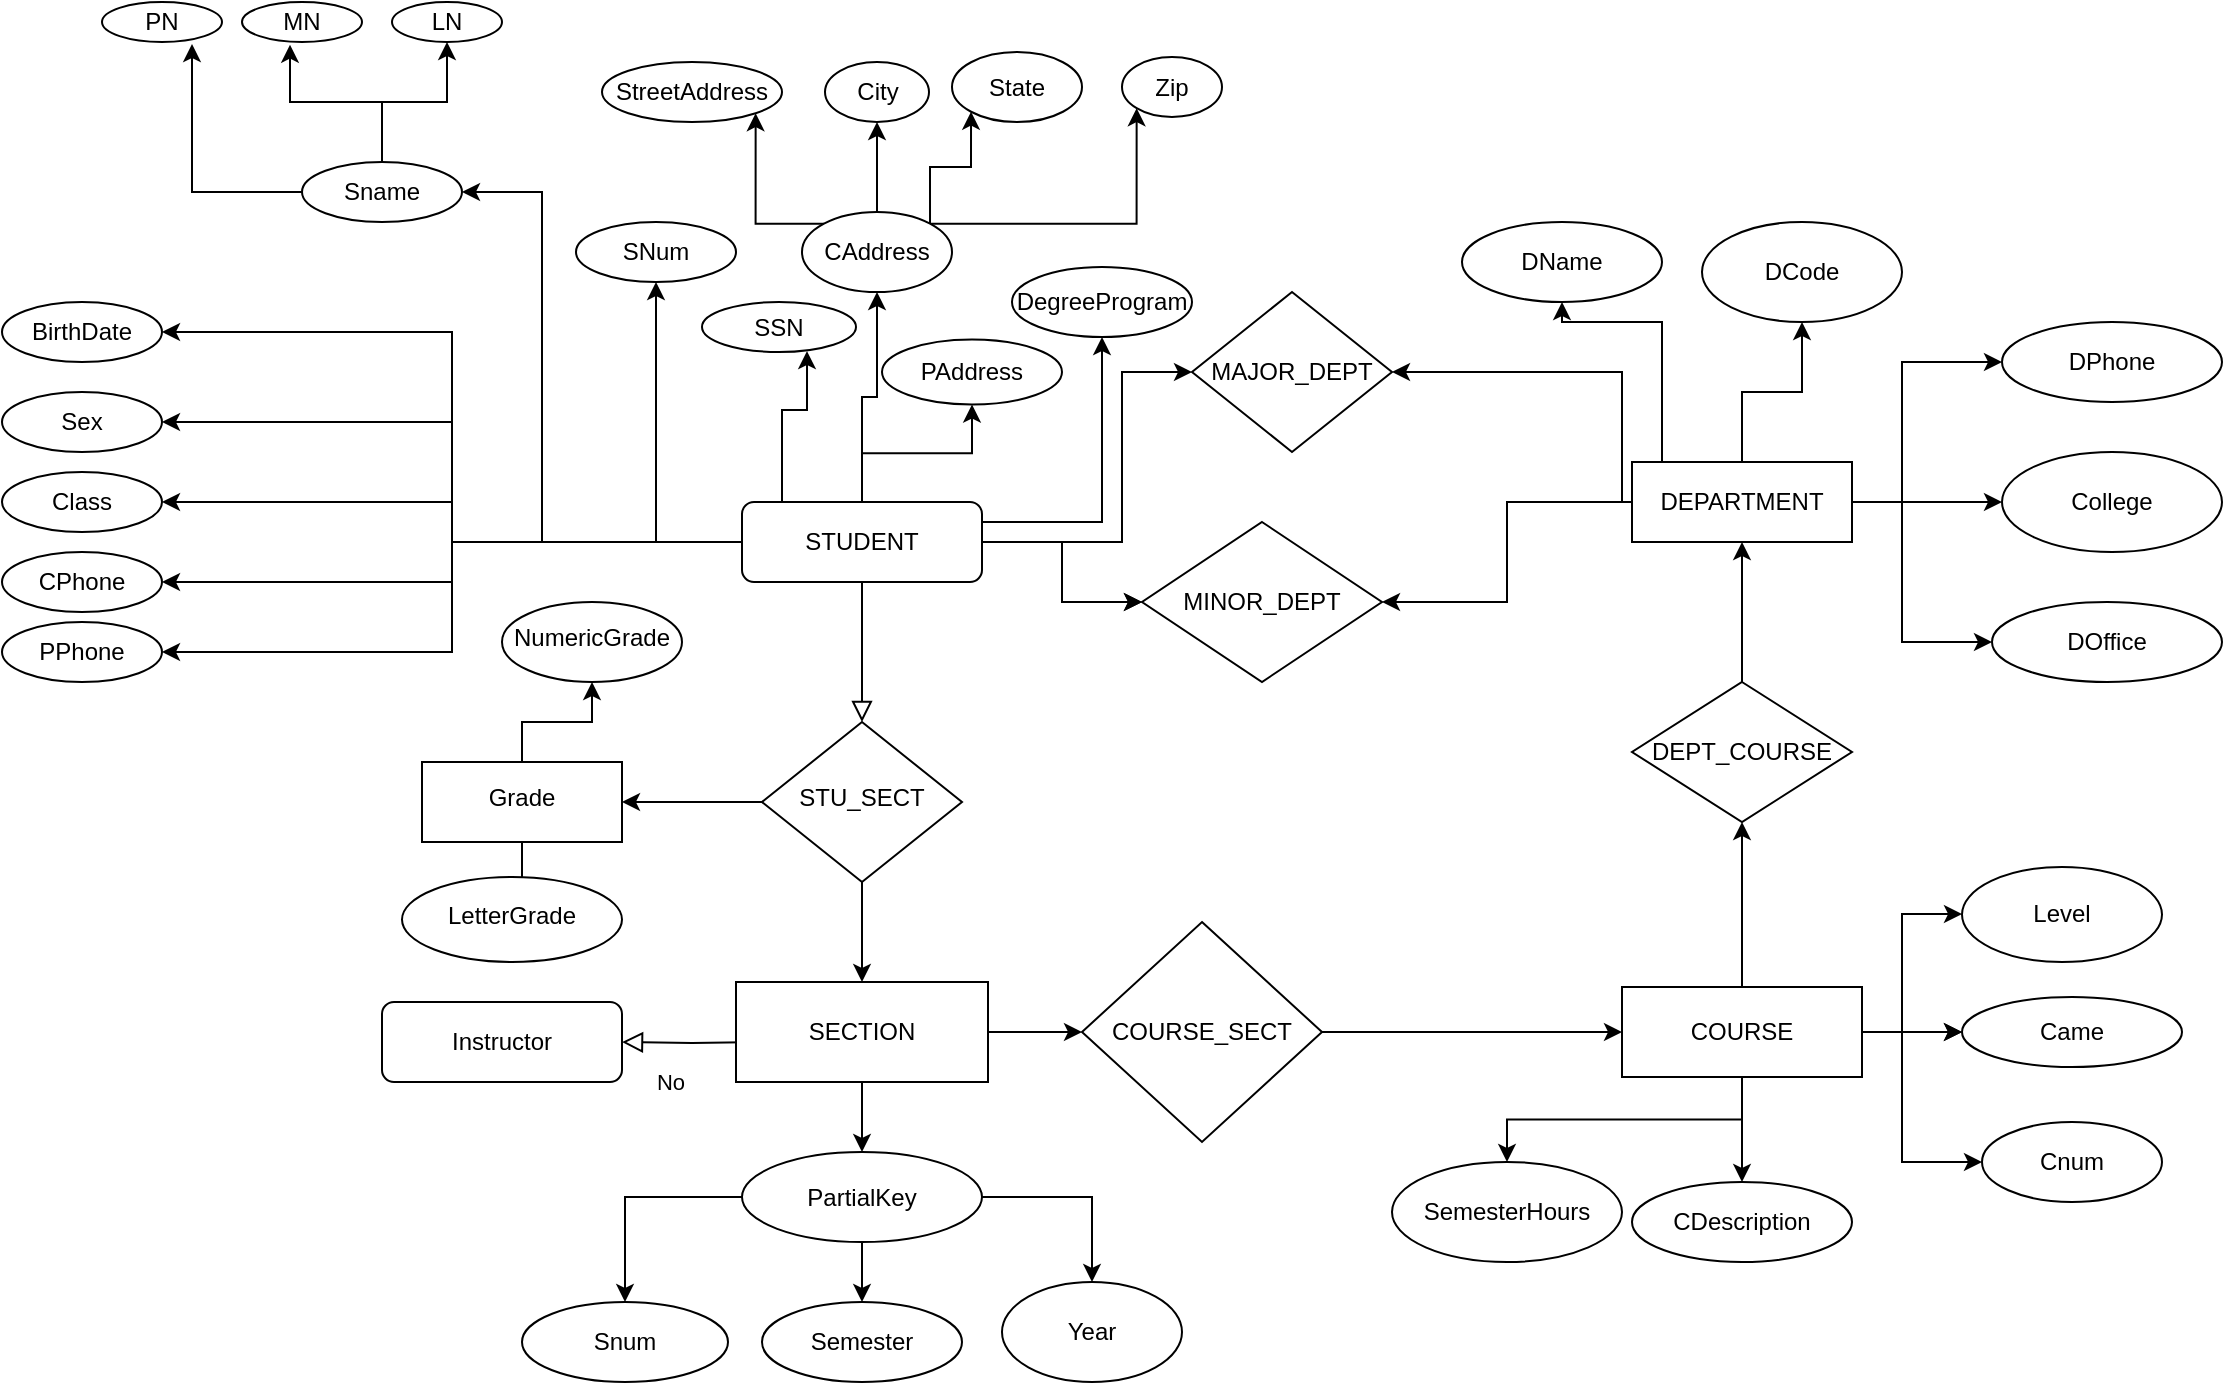 <mxfile version="20.3.2" type="github" pages="3">
  <diagram id="by3dFrqGGE1jf7JbuyEm" name="Student">
    <mxGraphModel dx="868" dy="1619" grid="1" gridSize="10" guides="1" tooltips="1" connect="1" arrows="1" fold="1" page="1" pageScale="1" pageWidth="827" pageHeight="1169" math="0" shadow="0">
      <root>
        <mxCell id="0" />
        <mxCell id="1" parent="0" />
        <mxCell id="ym8kpiUb6-p46bEAyXIa-1" value="" style="rounded=0;html=1;jettySize=auto;orthogonalLoop=1;fontSize=11;endArrow=block;endFill=0;endSize=8;strokeWidth=1;shadow=0;labelBackgroundColor=none;edgeStyle=orthogonalEdgeStyle;" edge="1" parent="1" source="ym8kpiUb6-p46bEAyXIa-16" target="ym8kpiUb6-p46bEAyXIa-19">
          <mxGeometry relative="1" as="geometry" />
        </mxCell>
        <mxCell id="ym8kpiUb6-p46bEAyXIa-2" value="" style="edgeStyle=orthogonalEdgeStyle;rounded=0;orthogonalLoop=1;jettySize=auto;html=1;" edge="1" parent="1" source="ym8kpiUb6-p46bEAyXIa-16" target="ym8kpiUb6-p46bEAyXIa-70">
          <mxGeometry relative="1" as="geometry" />
        </mxCell>
        <mxCell id="ym8kpiUb6-p46bEAyXIa-3" value="" style="edgeStyle=orthogonalEdgeStyle;rounded=0;orthogonalLoop=1;jettySize=auto;html=1;" edge="1" parent="1" source="ym8kpiUb6-p46bEAyXIa-16" target="ym8kpiUb6-p46bEAyXIa-70">
          <mxGeometry relative="1" as="geometry" />
        </mxCell>
        <mxCell id="ym8kpiUb6-p46bEAyXIa-4" style="edgeStyle=orthogonalEdgeStyle;rounded=0;orthogonalLoop=1;jettySize=auto;html=1;entryX=0;entryY=0.5;entryDx=0;entryDy=0;" edge="1" parent="1" source="ym8kpiUb6-p46bEAyXIa-16" target="ym8kpiUb6-p46bEAyXIa-71">
          <mxGeometry relative="1" as="geometry">
            <Array as="points">
              <mxPoint x="600" y="90" />
              <mxPoint x="600" y="5" />
            </Array>
          </mxGeometry>
        </mxCell>
        <mxCell id="ym8kpiUb6-p46bEAyXIa-5" style="edgeStyle=orthogonalEdgeStyle;rounded=0;orthogonalLoop=1;jettySize=auto;html=1;exitX=1;exitY=0.25;exitDx=0;exitDy=0;" edge="1" parent="1" source="ym8kpiUb6-p46bEAyXIa-16" target="ym8kpiUb6-p46bEAyXIa-24">
          <mxGeometry relative="1" as="geometry" />
        </mxCell>
        <mxCell id="ym8kpiUb6-p46bEAyXIa-6" style="edgeStyle=orthogonalEdgeStyle;rounded=0;orthogonalLoop=1;jettySize=auto;html=1;" edge="1" parent="1" source="ym8kpiUb6-p46bEAyXIa-16" target="ym8kpiUb6-p46bEAyXIa-72">
          <mxGeometry relative="1" as="geometry" />
        </mxCell>
        <mxCell id="ym8kpiUb6-p46bEAyXIa-7" style="edgeStyle=orthogonalEdgeStyle;rounded=0;orthogonalLoop=1;jettySize=auto;html=1;entryX=0.682;entryY=0.982;entryDx=0;entryDy=0;entryPerimeter=0;" edge="1" parent="1" source="ym8kpiUb6-p46bEAyXIa-16" target="ym8kpiUb6-p46bEAyXIa-22">
          <mxGeometry relative="1" as="geometry">
            <Array as="points">
              <mxPoint x="430" y="24" />
            </Array>
          </mxGeometry>
        </mxCell>
        <mxCell id="ym8kpiUb6-p46bEAyXIa-8" style="edgeStyle=orthogonalEdgeStyle;rounded=0;orthogonalLoop=1;jettySize=auto;html=1;entryX=1;entryY=0.5;entryDx=0;entryDy=0;" edge="1" parent="1" source="ym8kpiUb6-p46bEAyXIa-16" target="ym8kpiUb6-p46bEAyXIa-81">
          <mxGeometry relative="1" as="geometry" />
        </mxCell>
        <mxCell id="ym8kpiUb6-p46bEAyXIa-9" style="edgeStyle=orthogonalEdgeStyle;rounded=0;orthogonalLoop=1;jettySize=auto;html=1;entryX=1;entryY=0.5;entryDx=0;entryDy=0;" edge="1" parent="1" source="ym8kpiUb6-p46bEAyXIa-16" target="ym8kpiUb6-p46bEAyXIa-23">
          <mxGeometry relative="1" as="geometry" />
        </mxCell>
        <mxCell id="ym8kpiUb6-p46bEAyXIa-10" style="edgeStyle=orthogonalEdgeStyle;rounded=0;orthogonalLoop=1;jettySize=auto;html=1;entryX=1;entryY=0.5;entryDx=0;entryDy=0;" edge="1" parent="1" source="ym8kpiUb6-p46bEAyXIa-16" target="ym8kpiUb6-p46bEAyXIa-78">
          <mxGeometry relative="1" as="geometry" />
        </mxCell>
        <mxCell id="ym8kpiUb6-p46bEAyXIa-11" style="edgeStyle=orthogonalEdgeStyle;rounded=0;orthogonalLoop=1;jettySize=auto;html=1;entryX=1;entryY=0.5;entryDx=0;entryDy=0;" edge="1" parent="1" source="ym8kpiUb6-p46bEAyXIa-16" target="ym8kpiUb6-p46bEAyXIa-79">
          <mxGeometry relative="1" as="geometry" />
        </mxCell>
        <mxCell id="ym8kpiUb6-p46bEAyXIa-12" style="edgeStyle=orthogonalEdgeStyle;rounded=0;orthogonalLoop=1;jettySize=auto;html=1;entryX=1;entryY=0.5;entryDx=0;entryDy=0;" edge="1" parent="1" source="ym8kpiUb6-p46bEAyXIa-16" target="ym8kpiUb6-p46bEAyXIa-80">
          <mxGeometry relative="1" as="geometry" />
        </mxCell>
        <mxCell id="ym8kpiUb6-p46bEAyXIa-13" style="edgeStyle=orthogonalEdgeStyle;rounded=0;orthogonalLoop=1;jettySize=auto;html=1;entryX=0.5;entryY=1;entryDx=0;entryDy=0;" edge="1" parent="1" source="ym8kpiUb6-p46bEAyXIa-16" target="ym8kpiUb6-p46bEAyXIa-77">
          <mxGeometry relative="1" as="geometry" />
        </mxCell>
        <mxCell id="ym8kpiUb6-p46bEAyXIa-14" style="edgeStyle=orthogonalEdgeStyle;rounded=0;orthogonalLoop=1;jettySize=auto;html=1;" edge="1" parent="1" source="ym8kpiUb6-p46bEAyXIa-16" target="ym8kpiUb6-p46bEAyXIa-82">
          <mxGeometry relative="1" as="geometry" />
        </mxCell>
        <mxCell id="ym8kpiUb6-p46bEAyXIa-15" style="edgeStyle=orthogonalEdgeStyle;rounded=0;orthogonalLoop=1;jettySize=auto;html=1;entryX=1;entryY=0.5;entryDx=0;entryDy=0;" edge="1" parent="1" source="ym8kpiUb6-p46bEAyXIa-16" target="ym8kpiUb6-p46bEAyXIa-86">
          <mxGeometry relative="1" as="geometry">
            <Array as="points">
              <mxPoint x="310" y="90" />
              <mxPoint x="310" y="-85" />
            </Array>
          </mxGeometry>
        </mxCell>
        <mxCell id="ym8kpiUb6-p46bEAyXIa-16" value="STUDENT" style="rounded=1;whiteSpace=wrap;html=1;fontSize=12;glass=0;strokeWidth=1;shadow=0;" vertex="1" parent="1">
          <mxGeometry x="410" y="70" width="120" height="40" as="geometry" />
        </mxCell>
        <mxCell id="ym8kpiUb6-p46bEAyXIa-17" value="" style="edgeStyle=orthogonalEdgeStyle;rounded=0;orthogonalLoop=1;jettySize=auto;html=1;" edge="1" parent="1" source="ym8kpiUb6-p46bEAyXIa-19" target="ym8kpiUb6-p46bEAyXIa-27">
          <mxGeometry relative="1" as="geometry" />
        </mxCell>
        <mxCell id="ym8kpiUb6-p46bEAyXIa-18" value="" style="edgeStyle=orthogonalEdgeStyle;rounded=0;orthogonalLoop=1;jettySize=auto;html=1;" edge="1" parent="1" source="ym8kpiUb6-p46bEAyXIa-19" target="ym8kpiUb6-p46bEAyXIa-67">
          <mxGeometry relative="1" as="geometry" />
        </mxCell>
        <mxCell id="ym8kpiUb6-p46bEAyXIa-19" value="STU_SECT" style="rhombus;whiteSpace=wrap;html=1;shadow=0;fontFamily=Helvetica;fontSize=12;align=center;strokeWidth=1;spacing=6;spacingTop=-4;" vertex="1" parent="1">
          <mxGeometry x="420" y="180" width="100" height="80" as="geometry" />
        </mxCell>
        <mxCell id="ym8kpiUb6-p46bEAyXIa-20" value="No" style="rounded=0;html=1;jettySize=auto;orthogonalLoop=1;fontSize=11;endArrow=block;endFill=0;endSize=8;strokeWidth=1;shadow=0;labelBackgroundColor=none;edgeStyle=orthogonalEdgeStyle;" edge="1" parent="1" target="ym8kpiUb6-p46bEAyXIa-21">
          <mxGeometry x="0.333" y="20" relative="1" as="geometry">
            <mxPoint as="offset" />
            <mxPoint x="420" y="340" as="sourcePoint" />
          </mxGeometry>
        </mxCell>
        <mxCell id="ym8kpiUb6-p46bEAyXIa-21" value="Instructor" style="rounded=1;whiteSpace=wrap;html=1;fontSize=12;glass=0;strokeWidth=1;shadow=0;" vertex="1" parent="1">
          <mxGeometry x="230" y="320" width="120" height="40" as="geometry" />
        </mxCell>
        <mxCell id="ym8kpiUb6-p46bEAyXIa-22" value="SSN" style="ellipse;whiteSpace=wrap;html=1;" vertex="1" parent="1">
          <mxGeometry x="390" y="-30" width="77" height="25" as="geometry" />
        </mxCell>
        <mxCell id="ym8kpiUb6-p46bEAyXIa-23" value="Sex" style="ellipse;whiteSpace=wrap;html=1;" vertex="1" parent="1">
          <mxGeometry x="40" y="15" width="80" height="30" as="geometry" />
        </mxCell>
        <mxCell id="ym8kpiUb6-p46bEAyXIa-24" value="DegreeProgram" style="ellipse;whiteSpace=wrap;html=1;fontSize=12;" vertex="1" parent="1">
          <mxGeometry x="545" y="-47.5" width="90" height="35" as="geometry" />
        </mxCell>
        <mxCell id="ym8kpiUb6-p46bEAyXIa-25" value="" style="edgeStyle=orthogonalEdgeStyle;rounded=0;orthogonalLoop=1;jettySize=auto;html=1;" edge="1" parent="1" source="ym8kpiUb6-p46bEAyXIa-27" target="ym8kpiUb6-p46bEAyXIa-29">
          <mxGeometry relative="1" as="geometry" />
        </mxCell>
        <mxCell id="ym8kpiUb6-p46bEAyXIa-26" value="" style="edgeStyle=orthogonalEdgeStyle;rounded=0;orthogonalLoop=1;jettySize=auto;html=1;" edge="1" parent="1" source="ym8kpiUb6-p46bEAyXIa-27" target="ym8kpiUb6-p46bEAyXIa-48">
          <mxGeometry relative="1" as="geometry" />
        </mxCell>
        <mxCell id="ym8kpiUb6-p46bEAyXIa-27" value="SECTION" style="rounded=0;whiteSpace=wrap;html=1;" vertex="1" parent="1">
          <mxGeometry x="407" y="310" width="126" height="50" as="geometry" />
        </mxCell>
        <mxCell id="ym8kpiUb6-p46bEAyXIa-28" value="" style="edgeStyle=orthogonalEdgeStyle;rounded=0;orthogonalLoop=1;jettySize=auto;html=1;" edge="1" parent="1" source="ym8kpiUb6-p46bEAyXIa-29" target="ym8kpiUb6-p46bEAyXIa-37">
          <mxGeometry relative="1" as="geometry" />
        </mxCell>
        <mxCell id="ym8kpiUb6-p46bEAyXIa-29" value="&lt;span style=&quot;white-space: pre;&quot;&gt;COURSE_SECT&lt;/span&gt;" style="rhombus;whiteSpace=wrap;html=1;" vertex="1" parent="1">
          <mxGeometry x="580" y="280" width="120" height="110" as="geometry" />
        </mxCell>
        <mxCell id="ym8kpiUb6-p46bEAyXIa-30" value="" style="edgeStyle=orthogonalEdgeStyle;rounded=0;orthogonalLoop=1;jettySize=auto;html=1;" edge="1" parent="1" source="ym8kpiUb6-p46bEAyXIa-37" target="ym8kpiUb6-p46bEAyXIa-39">
          <mxGeometry relative="1" as="geometry" />
        </mxCell>
        <mxCell id="ym8kpiUb6-p46bEAyXIa-31" value="" style="edgeStyle=orthogonalEdgeStyle;rounded=0;orthogonalLoop=1;jettySize=auto;html=1;" edge="1" parent="1" source="ym8kpiUb6-p46bEAyXIa-37" target="ym8kpiUb6-p46bEAyXIa-40">
          <mxGeometry relative="1" as="geometry" />
        </mxCell>
        <mxCell id="ym8kpiUb6-p46bEAyXIa-32" value="" style="edgeStyle=orthogonalEdgeStyle;rounded=0;orthogonalLoop=1;jettySize=auto;html=1;" edge="1" parent="1" source="ym8kpiUb6-p46bEAyXIa-37" target="ym8kpiUb6-p46bEAyXIa-41">
          <mxGeometry relative="1" as="geometry" />
        </mxCell>
        <mxCell id="ym8kpiUb6-p46bEAyXIa-33" value="" style="edgeStyle=orthogonalEdgeStyle;rounded=0;orthogonalLoop=1;jettySize=auto;html=1;" edge="1" parent="1" source="ym8kpiUb6-p46bEAyXIa-37" target="ym8kpiUb6-p46bEAyXIa-42">
          <mxGeometry relative="1" as="geometry">
            <Array as="points">
              <mxPoint x="990" y="335" />
              <mxPoint x="990" y="400" />
            </Array>
          </mxGeometry>
        </mxCell>
        <mxCell id="ym8kpiUb6-p46bEAyXIa-34" value="" style="edgeStyle=orthogonalEdgeStyle;rounded=0;orthogonalLoop=1;jettySize=auto;html=1;" edge="1" parent="1" source="ym8kpiUb6-p46bEAyXIa-37" target="ym8kpiUb6-p46bEAyXIa-43">
          <mxGeometry relative="1" as="geometry" />
        </mxCell>
        <mxCell id="ym8kpiUb6-p46bEAyXIa-35" value="" style="edgeStyle=orthogonalEdgeStyle;rounded=0;orthogonalLoop=1;jettySize=auto;html=1;" edge="1" parent="1" source="ym8kpiUb6-p46bEAyXIa-37" target="ym8kpiUb6-p46bEAyXIa-43">
          <mxGeometry relative="1" as="geometry" />
        </mxCell>
        <mxCell id="ym8kpiUb6-p46bEAyXIa-36" value="" style="edgeStyle=orthogonalEdgeStyle;rounded=0;orthogonalLoop=1;jettySize=auto;html=1;" edge="1" parent="1" source="ym8kpiUb6-p46bEAyXIa-37" target="ym8kpiUb6-p46bEAyXIa-44">
          <mxGeometry relative="1" as="geometry">
            <Array as="points">
              <mxPoint x="990" y="335" />
              <mxPoint x="990" y="276" />
            </Array>
          </mxGeometry>
        </mxCell>
        <mxCell id="ym8kpiUb6-p46bEAyXIa-37" value="COURSE" style="whiteSpace=wrap;html=1;" vertex="1" parent="1">
          <mxGeometry x="850" y="312.5" width="120" height="45" as="geometry" />
        </mxCell>
        <mxCell id="ym8kpiUb6-p46bEAyXIa-38" value="" style="edgeStyle=orthogonalEdgeStyle;rounded=0;orthogonalLoop=1;jettySize=auto;html=1;" edge="1" parent="1" source="ym8kpiUb6-p46bEAyXIa-39" target="ym8kpiUb6-p46bEAyXIa-59">
          <mxGeometry relative="1" as="geometry" />
        </mxCell>
        <mxCell id="ym8kpiUb6-p46bEAyXIa-39" value="DEPT_COURSE" style="rhombus;whiteSpace=wrap;html=1;" vertex="1" parent="1">
          <mxGeometry x="855" y="160" width="110" height="70" as="geometry" />
        </mxCell>
        <mxCell id="ym8kpiUb6-p46bEAyXIa-40" value="SemesterHours" style="ellipse;whiteSpace=wrap;html=1;" vertex="1" parent="1">
          <mxGeometry x="735" y="400" width="115" height="50" as="geometry" />
        </mxCell>
        <mxCell id="ym8kpiUb6-p46bEAyXIa-41" value="CDescription" style="ellipse;whiteSpace=wrap;html=1;" vertex="1" parent="1">
          <mxGeometry x="855" y="410" width="110" height="40" as="geometry" />
        </mxCell>
        <mxCell id="ym8kpiUb6-p46bEAyXIa-42" value="Cnum" style="ellipse;whiteSpace=wrap;html=1;" vertex="1" parent="1">
          <mxGeometry x="1030" y="380" width="90" height="40" as="geometry" />
        </mxCell>
        <mxCell id="ym8kpiUb6-p46bEAyXIa-43" value="Came" style="ellipse;whiteSpace=wrap;html=1;" vertex="1" parent="1">
          <mxGeometry x="1020" y="317.5" width="110" height="35" as="geometry" />
        </mxCell>
        <mxCell id="ym8kpiUb6-p46bEAyXIa-44" value="Level" style="ellipse;whiteSpace=wrap;html=1;" vertex="1" parent="1">
          <mxGeometry x="1020" y="252.5" width="100" height="47.5" as="geometry" />
        </mxCell>
        <mxCell id="ym8kpiUb6-p46bEAyXIa-45" value="" style="edgeStyle=orthogonalEdgeStyle;rounded=0;orthogonalLoop=1;jettySize=auto;html=1;" edge="1" parent="1" source="ym8kpiUb6-p46bEAyXIa-48" target="ym8kpiUb6-p46bEAyXIa-49">
          <mxGeometry relative="1" as="geometry" />
        </mxCell>
        <mxCell id="ym8kpiUb6-p46bEAyXIa-46" value="" style="edgeStyle=orthogonalEdgeStyle;rounded=0;orthogonalLoop=1;jettySize=auto;html=1;" edge="1" parent="1" source="ym8kpiUb6-p46bEAyXIa-48" target="ym8kpiUb6-p46bEAyXIa-50">
          <mxGeometry relative="1" as="geometry" />
        </mxCell>
        <mxCell id="ym8kpiUb6-p46bEAyXIa-47" value="" style="edgeStyle=orthogonalEdgeStyle;rounded=0;orthogonalLoop=1;jettySize=auto;html=1;" edge="1" parent="1" source="ym8kpiUb6-p46bEAyXIa-48" target="ym8kpiUb6-p46bEAyXIa-51">
          <mxGeometry relative="1" as="geometry" />
        </mxCell>
        <mxCell id="ym8kpiUb6-p46bEAyXIa-48" value="PartialKey" style="ellipse;whiteSpace=wrap;html=1;rounded=0;" vertex="1" parent="1">
          <mxGeometry x="410" y="395" width="120" height="45" as="geometry" />
        </mxCell>
        <mxCell id="ym8kpiUb6-p46bEAyXIa-49" value="Semester" style="ellipse;whiteSpace=wrap;html=1;rounded=0;" vertex="1" parent="1">
          <mxGeometry x="420" y="470" width="100" height="40" as="geometry" />
        </mxCell>
        <mxCell id="ym8kpiUb6-p46bEAyXIa-50" value="Year" style="ellipse;whiteSpace=wrap;html=1;rounded=0;" vertex="1" parent="1">
          <mxGeometry x="540" y="460" width="90" height="50" as="geometry" />
        </mxCell>
        <mxCell id="ym8kpiUb6-p46bEAyXIa-51" value="Snum" style="ellipse;whiteSpace=wrap;html=1;rounded=0;" vertex="1" parent="1">
          <mxGeometry x="300" y="470" width="103" height="40" as="geometry" />
        </mxCell>
        <mxCell id="ym8kpiUb6-p46bEAyXIa-52" value="" style="edgeStyle=orthogonalEdgeStyle;rounded=0;orthogonalLoop=1;jettySize=auto;html=1;" edge="1" parent="1" source="ym8kpiUb6-p46bEAyXIa-59" target="ym8kpiUb6-p46bEAyXIa-60">
          <mxGeometry relative="1" as="geometry" />
        </mxCell>
        <mxCell id="ym8kpiUb6-p46bEAyXIa-53" value="" style="edgeStyle=orthogonalEdgeStyle;rounded=0;orthogonalLoop=1;jettySize=auto;html=1;" edge="1" parent="1" source="ym8kpiUb6-p46bEAyXIa-59" target="ym8kpiUb6-p46bEAyXIa-61">
          <mxGeometry relative="1" as="geometry">
            <Array as="points">
              <mxPoint x="990" y="70" />
              <mxPoint x="990" />
            </Array>
          </mxGeometry>
        </mxCell>
        <mxCell id="ym8kpiUb6-p46bEAyXIa-54" value="" style="edgeStyle=orthogonalEdgeStyle;rounded=0;orthogonalLoop=1;jettySize=auto;html=1;" edge="1" parent="1" source="ym8kpiUb6-p46bEAyXIa-59" target="ym8kpiUb6-p46bEAyXIa-62">
          <mxGeometry relative="1" as="geometry">
            <Array as="points">
              <mxPoint x="990" y="70" />
              <mxPoint x="990" y="140" />
            </Array>
          </mxGeometry>
        </mxCell>
        <mxCell id="ym8kpiUb6-p46bEAyXIa-55" value="" style="edgeStyle=orthogonalEdgeStyle;rounded=0;orthogonalLoop=1;jettySize=auto;html=1;" edge="1" parent="1" source="ym8kpiUb6-p46bEAyXIa-59" target="ym8kpiUb6-p46bEAyXIa-63">
          <mxGeometry relative="1" as="geometry" />
        </mxCell>
        <mxCell id="ym8kpiUb6-p46bEAyXIa-56" value="" style="edgeStyle=orthogonalEdgeStyle;rounded=0;orthogonalLoop=1;jettySize=auto;html=1;" edge="1" parent="1" source="ym8kpiUb6-p46bEAyXIa-59" target="ym8kpiUb6-p46bEAyXIa-64">
          <mxGeometry relative="1" as="geometry">
            <Array as="points">
              <mxPoint x="870" y="-20" />
            </Array>
          </mxGeometry>
        </mxCell>
        <mxCell id="ym8kpiUb6-p46bEAyXIa-57" value="" style="edgeStyle=orthogonalEdgeStyle;rounded=0;orthogonalLoop=1;jettySize=auto;html=1;" edge="1" parent="1" source="ym8kpiUb6-p46bEAyXIa-59" target="ym8kpiUb6-p46bEAyXIa-70">
          <mxGeometry relative="1" as="geometry" />
        </mxCell>
        <mxCell id="ym8kpiUb6-p46bEAyXIa-58" value="" style="edgeStyle=orthogonalEdgeStyle;rounded=0;orthogonalLoop=1;jettySize=auto;html=1;" edge="1" parent="1" source="ym8kpiUb6-p46bEAyXIa-59" target="ym8kpiUb6-p46bEAyXIa-71">
          <mxGeometry relative="1" as="geometry">
            <Array as="points">
              <mxPoint x="850" y="70" />
              <mxPoint x="850" y="5" />
            </Array>
          </mxGeometry>
        </mxCell>
        <mxCell id="ym8kpiUb6-p46bEAyXIa-59" value="DEPARTMENT" style="whiteSpace=wrap;html=1;" vertex="1" parent="1">
          <mxGeometry x="855" y="50" width="110" height="40" as="geometry" />
        </mxCell>
        <mxCell id="ym8kpiUb6-p46bEAyXIa-60" value="College" style="ellipse;whiteSpace=wrap;html=1;" vertex="1" parent="1">
          <mxGeometry x="1040" y="45" width="110" height="50" as="geometry" />
        </mxCell>
        <mxCell id="ym8kpiUb6-p46bEAyXIa-61" value="DPhone" style="ellipse;whiteSpace=wrap;html=1;" vertex="1" parent="1">
          <mxGeometry x="1040" y="-20" width="110" height="40" as="geometry" />
        </mxCell>
        <mxCell id="ym8kpiUb6-p46bEAyXIa-62" value="DOffice" style="ellipse;whiteSpace=wrap;html=1;" vertex="1" parent="1">
          <mxGeometry x="1035" y="120" width="115" height="40" as="geometry" />
        </mxCell>
        <mxCell id="ym8kpiUb6-p46bEAyXIa-63" value="DCode" style="ellipse;whiteSpace=wrap;html=1;" vertex="1" parent="1">
          <mxGeometry x="890" y="-70" width="100" height="50" as="geometry" />
        </mxCell>
        <mxCell id="ym8kpiUb6-p46bEAyXIa-64" value="DName" style="ellipse;whiteSpace=wrap;html=1;" vertex="1" parent="1">
          <mxGeometry x="770" y="-70" width="100" height="40" as="geometry" />
        </mxCell>
        <mxCell id="ym8kpiUb6-p46bEAyXIa-65" value="" style="edgeStyle=orthogonalEdgeStyle;rounded=0;orthogonalLoop=1;jettySize=auto;html=1;" edge="1" parent="1" source="ym8kpiUb6-p46bEAyXIa-67" target="ym8kpiUb6-p46bEAyXIa-68">
          <mxGeometry relative="1" as="geometry" />
        </mxCell>
        <mxCell id="ym8kpiUb6-p46bEAyXIa-66" value="" style="edgeStyle=orthogonalEdgeStyle;rounded=0;orthogonalLoop=1;jettySize=auto;html=1;" edge="1" parent="1" source="ym8kpiUb6-p46bEAyXIa-67" target="ym8kpiUb6-p46bEAyXIa-69">
          <mxGeometry relative="1" as="geometry" />
        </mxCell>
        <mxCell id="ym8kpiUb6-p46bEAyXIa-67" value="Grade" style="whiteSpace=wrap;html=1;shadow=0;strokeWidth=1;spacing=6;spacingTop=-4;" vertex="1" parent="1">
          <mxGeometry x="250" y="200" width="100" height="40" as="geometry" />
        </mxCell>
        <mxCell id="ym8kpiUb6-p46bEAyXIa-68" value="NumericGrade" style="ellipse;whiteSpace=wrap;html=1;shadow=0;strokeWidth=1;spacing=6;spacingTop=-4;" vertex="1" parent="1">
          <mxGeometry x="290" y="120" width="90" height="40" as="geometry" />
        </mxCell>
        <mxCell id="ym8kpiUb6-p46bEAyXIa-69" value="LetterGrade" style="ellipse;whiteSpace=wrap;html=1;shadow=0;strokeWidth=1;spacing=6;spacingTop=-4;" vertex="1" parent="1">
          <mxGeometry x="240" y="257.5" width="110" height="42.5" as="geometry" />
        </mxCell>
        <mxCell id="ym8kpiUb6-p46bEAyXIa-70" value="MINOR_DEPT" style="rhombus;whiteSpace=wrap;html=1;" vertex="1" parent="1">
          <mxGeometry x="610" y="80" width="120" height="80" as="geometry" />
        </mxCell>
        <mxCell id="ym8kpiUb6-p46bEAyXIa-71" value="MAJOR_DEPT" style="rhombus;whiteSpace=wrap;html=1;" vertex="1" parent="1">
          <mxGeometry x="635" y="-35" width="100" height="80" as="geometry" />
        </mxCell>
        <mxCell id="ym8kpiUb6-p46bEAyXIa-72" value="PAddress" style="ellipse;whiteSpace=wrap;html=1;rounded=1;glass=0;strokeWidth=1;shadow=0;" vertex="1" parent="1">
          <mxGeometry x="480" y="-11.25" width="90" height="32.5" as="geometry" />
        </mxCell>
        <mxCell id="ym8kpiUb6-p46bEAyXIa-73" style="edgeStyle=orthogonalEdgeStyle;rounded=0;orthogonalLoop=1;jettySize=auto;html=1;exitX=0;exitY=0;exitDx=0;exitDy=0;entryX=1;entryY=1;entryDx=0;entryDy=0;" edge="1" parent="1" source="ym8kpiUb6-p46bEAyXIa-77" target="ym8kpiUb6-p46bEAyXIa-91">
          <mxGeometry relative="1" as="geometry" />
        </mxCell>
        <mxCell id="ym8kpiUb6-p46bEAyXIa-74" style="edgeStyle=orthogonalEdgeStyle;rounded=0;orthogonalLoop=1;jettySize=auto;html=1;entryX=0.5;entryY=1;entryDx=0;entryDy=0;" edge="1" parent="1" source="ym8kpiUb6-p46bEAyXIa-77" target="ym8kpiUb6-p46bEAyXIa-90">
          <mxGeometry relative="1" as="geometry" />
        </mxCell>
        <mxCell id="ym8kpiUb6-p46bEAyXIa-75" style="edgeStyle=orthogonalEdgeStyle;rounded=0;orthogonalLoop=1;jettySize=auto;html=1;exitX=1;exitY=0;exitDx=0;exitDy=0;entryX=0;entryY=1;entryDx=0;entryDy=0;" edge="1" parent="1" source="ym8kpiUb6-p46bEAyXIa-77" target="ym8kpiUb6-p46bEAyXIa-92">
          <mxGeometry relative="1" as="geometry" />
        </mxCell>
        <mxCell id="ym8kpiUb6-p46bEAyXIa-76" style="edgeStyle=orthogonalEdgeStyle;rounded=0;orthogonalLoop=1;jettySize=auto;html=1;exitX=1;exitY=0;exitDx=0;exitDy=0;entryX=0;entryY=1;entryDx=0;entryDy=0;" edge="1" parent="1" source="ym8kpiUb6-p46bEAyXIa-77" target="ym8kpiUb6-p46bEAyXIa-93">
          <mxGeometry relative="1" as="geometry" />
        </mxCell>
        <mxCell id="ym8kpiUb6-p46bEAyXIa-77" value="CAddress" style="ellipse;whiteSpace=wrap;html=1;" vertex="1" parent="1">
          <mxGeometry x="440" y="-75" width="75" height="40" as="geometry" />
        </mxCell>
        <mxCell id="ym8kpiUb6-p46bEAyXIa-78" value="Class" style="ellipse;whiteSpace=wrap;html=1;" vertex="1" parent="1">
          <mxGeometry x="40" y="55" width="80" height="30" as="geometry" />
        </mxCell>
        <mxCell id="ym8kpiUb6-p46bEAyXIa-79" value="CPhone" style="ellipse;whiteSpace=wrap;html=1;" vertex="1" parent="1">
          <mxGeometry x="40" y="95" width="80" height="30" as="geometry" />
        </mxCell>
        <mxCell id="ym8kpiUb6-p46bEAyXIa-80" value="PPhone" style="ellipse;whiteSpace=wrap;html=1;" vertex="1" parent="1">
          <mxGeometry x="40" y="130" width="80" height="30" as="geometry" />
        </mxCell>
        <mxCell id="ym8kpiUb6-p46bEAyXIa-81" value="BirthDate" style="ellipse;whiteSpace=wrap;html=1;" vertex="1" parent="1">
          <mxGeometry x="40" y="-30" width="80" height="30" as="geometry" />
        </mxCell>
        <mxCell id="ym8kpiUb6-p46bEAyXIa-82" value="SNum" style="ellipse;whiteSpace=wrap;html=1;" vertex="1" parent="1">
          <mxGeometry x="327" y="-70" width="80" height="30" as="geometry" />
        </mxCell>
        <mxCell id="ym8kpiUb6-p46bEAyXIa-83" style="edgeStyle=orthogonalEdgeStyle;rounded=0;orthogonalLoop=1;jettySize=auto;html=1;entryX=0.4;entryY=1.067;entryDx=0;entryDy=0;entryPerimeter=0;" edge="1" parent="1" source="ym8kpiUb6-p46bEAyXIa-86" target="ym8kpiUb6-p46bEAyXIa-88">
          <mxGeometry relative="1" as="geometry" />
        </mxCell>
        <mxCell id="ym8kpiUb6-p46bEAyXIa-84" style="edgeStyle=orthogonalEdgeStyle;rounded=0;orthogonalLoop=1;jettySize=auto;html=1;entryX=0.5;entryY=1;entryDx=0;entryDy=0;" edge="1" parent="1" source="ym8kpiUb6-p46bEAyXIa-86" target="ym8kpiUb6-p46bEAyXIa-87">
          <mxGeometry relative="1" as="geometry" />
        </mxCell>
        <mxCell id="ym8kpiUb6-p46bEAyXIa-85" style="edgeStyle=orthogonalEdgeStyle;rounded=0;orthogonalLoop=1;jettySize=auto;html=1;entryX=0.75;entryY=1.05;entryDx=0;entryDy=0;entryPerimeter=0;" edge="1" parent="1" source="ym8kpiUb6-p46bEAyXIa-86" target="ym8kpiUb6-p46bEAyXIa-89">
          <mxGeometry relative="1" as="geometry" />
        </mxCell>
        <mxCell id="ym8kpiUb6-p46bEAyXIa-86" value="Sname" style="ellipse;whiteSpace=wrap;html=1;" vertex="1" parent="1">
          <mxGeometry x="190" y="-100" width="80" height="30" as="geometry" />
        </mxCell>
        <mxCell id="ym8kpiUb6-p46bEAyXIa-87" value="LN" style="ellipse;whiteSpace=wrap;html=1;" vertex="1" parent="1">
          <mxGeometry x="235" y="-180" width="55" height="20" as="geometry" />
        </mxCell>
        <mxCell id="ym8kpiUb6-p46bEAyXIa-88" value="MN" style="ellipse;whiteSpace=wrap;html=1;" vertex="1" parent="1">
          <mxGeometry x="160" y="-180" width="60" height="20" as="geometry" />
        </mxCell>
        <mxCell id="ym8kpiUb6-p46bEAyXIa-89" value="PN" style="ellipse;whiteSpace=wrap;html=1;" vertex="1" parent="1">
          <mxGeometry x="90" y="-180" width="60" height="20" as="geometry" />
        </mxCell>
        <mxCell id="ym8kpiUb6-p46bEAyXIa-90" value="City" style="ellipse;whiteSpace=wrap;html=1;" vertex="1" parent="1">
          <mxGeometry x="451.5" y="-150" width="52" height="30" as="geometry" />
        </mxCell>
        <mxCell id="ym8kpiUb6-p46bEAyXIa-91" value="StreetAddress" style="ellipse;whiteSpace=wrap;html=1;" vertex="1" parent="1">
          <mxGeometry x="340" y="-150" width="90" height="30" as="geometry" />
        </mxCell>
        <mxCell id="ym8kpiUb6-p46bEAyXIa-92" value="State" style="ellipse;whiteSpace=wrap;html=1;" vertex="1" parent="1">
          <mxGeometry x="515" y="-155" width="65" height="35" as="geometry" />
        </mxCell>
        <mxCell id="ym8kpiUb6-p46bEAyXIa-93" value="Zip" style="ellipse;whiteSpace=wrap;html=1;" vertex="1" parent="1">
          <mxGeometry x="600" y="-152.5" width="50" height="30" as="geometry" />
        </mxCell>
      </root>
    </mxGraphModel>
  </diagram>
  <diagram id="rRffEYo0ANqZHHmT0ZRt" name="employee">
    <mxGraphModel dx="868" dy="450" grid="1" gridSize="10" guides="1" tooltips="1" connect="1" arrows="1" fold="1" page="1" pageScale="1" pageWidth="827" pageHeight="1169" math="0" shadow="0">
      <root>
        <mxCell id="0" />
        <mxCell id="1" parent="0" />
        <mxCell id="8MHsdMlUJWaF2BJ-dHRh-1" style="edgeStyle=orthogonalEdgeStyle;rounded=0;orthogonalLoop=1;jettySize=auto;html=1;entryX=1;entryY=0.5;entryDx=0;entryDy=0;" edge="1" parent="1" source="8MHsdMlUJWaF2BJ-dHRh-6" target="8MHsdMlUJWaF2BJ-dHRh-7">
          <mxGeometry relative="1" as="geometry" />
        </mxCell>
        <mxCell id="8MHsdMlUJWaF2BJ-dHRh-2" style="edgeStyle=orthogonalEdgeStyle;rounded=0;orthogonalLoop=1;jettySize=auto;html=1;exitX=0;exitY=0.25;exitDx=0;exitDy=0;entryX=0.5;entryY=1;entryDx=0;entryDy=0;" edge="1" parent="1" source="8MHsdMlUJWaF2BJ-dHRh-6" target="8MHsdMlUJWaF2BJ-dHRh-9">
          <mxGeometry relative="1" as="geometry">
            <Array as="points">
              <mxPoint x="240" y="200" />
              <mxPoint x="85" y="200" />
            </Array>
          </mxGeometry>
        </mxCell>
        <mxCell id="8MHsdMlUJWaF2BJ-dHRh-3" style="edgeStyle=orthogonalEdgeStyle;rounded=0;orthogonalLoop=1;jettySize=auto;html=1;entryX=0.5;entryY=1;entryDx=0;entryDy=0;" edge="1" parent="1" source="8MHsdMlUJWaF2BJ-dHRh-6" target="8MHsdMlUJWaF2BJ-dHRh-10">
          <mxGeometry relative="1" as="geometry" />
        </mxCell>
        <mxCell id="8MHsdMlUJWaF2BJ-dHRh-4" style="edgeStyle=orthogonalEdgeStyle;rounded=0;orthogonalLoop=1;jettySize=auto;html=1;exitX=0.75;exitY=0;exitDx=0;exitDy=0;" edge="1" parent="1" source="8MHsdMlUJWaF2BJ-dHRh-6" target="8MHsdMlUJWaF2BJ-dHRh-8">
          <mxGeometry relative="1" as="geometry" />
        </mxCell>
        <mxCell id="8MHsdMlUJWaF2BJ-dHRh-5" style="edgeStyle=orthogonalEdgeStyle;rounded=0;orthogonalLoop=1;jettySize=auto;html=1;entryX=0;entryY=0.5;entryDx=0;entryDy=0;" edge="1" parent="1" source="8MHsdMlUJWaF2BJ-dHRh-6" target="8MHsdMlUJWaF2BJ-dHRh-12">
          <mxGeometry relative="1" as="geometry">
            <Array as="points">
              <mxPoint x="300" y="320" />
            </Array>
          </mxGeometry>
        </mxCell>
        <mxCell id="8MHsdMlUJWaF2BJ-dHRh-6" value="EMPLOYEE" style="rounded=0;whiteSpace=wrap;html=1;" vertex="1" parent="1">
          <mxGeometry x="240" y="220" width="120" height="50" as="geometry" />
        </mxCell>
        <mxCell id="8MHsdMlUJWaF2BJ-dHRh-7" value="ZipCode" style="ellipse;whiteSpace=wrap;html=1;" vertex="1" parent="1">
          <mxGeometry x="30" y="225" width="90" height="40" as="geometry" />
        </mxCell>
        <mxCell id="8MHsdMlUJWaF2BJ-dHRh-8" value="Number" style="ellipse;whiteSpace=wrap;html=1;" vertex="1" parent="1">
          <mxGeometry x="270" y="100" width="90" height="40" as="geometry" />
        </mxCell>
        <mxCell id="8MHsdMlUJWaF2BJ-dHRh-9" value="LName" style="ellipse;whiteSpace=wrap;html=1;" vertex="1" parent="1">
          <mxGeometry x="40" y="100" width="90" height="40" as="geometry" />
        </mxCell>
        <mxCell id="8MHsdMlUJWaF2BJ-dHRh-10" value="FName" style="ellipse;whiteSpace=wrap;html=1;" vertex="1" parent="1">
          <mxGeometry x="150" y="100" width="90" height="40" as="geometry" />
        </mxCell>
        <mxCell id="8MHsdMlUJWaF2BJ-dHRh-11" style="edgeStyle=orthogonalEdgeStyle;rounded=0;orthogonalLoop=1;jettySize=auto;html=1;exitX=0.5;exitY=1;exitDx=0;exitDy=0;entryX=0.5;entryY=0;entryDx=0;entryDy=0;" edge="1" parent="1" source="8MHsdMlUJWaF2BJ-dHRh-12" target="8MHsdMlUJWaF2BJ-dHRh-39">
          <mxGeometry relative="1" as="geometry" />
        </mxCell>
        <mxCell id="8MHsdMlUJWaF2BJ-dHRh-12" value="" style="rhombus;whiteSpace=wrap;html=1;" vertex="1" parent="1">
          <mxGeometry x="580" y="280" width="80" height="80" as="geometry" />
        </mxCell>
        <mxCell id="8MHsdMlUJWaF2BJ-dHRh-13" style="edgeStyle=orthogonalEdgeStyle;rounded=0;orthogonalLoop=1;jettySize=auto;html=1;entryX=0.5;entryY=1;entryDx=0;entryDy=0;" edge="1" parent="1" source="8MHsdMlUJWaF2BJ-dHRh-18" target="8MHsdMlUJWaF2BJ-dHRh-19">
          <mxGeometry relative="1" as="geometry" />
        </mxCell>
        <mxCell id="8MHsdMlUJWaF2BJ-dHRh-14" style="edgeStyle=orthogonalEdgeStyle;rounded=0;orthogonalLoop=1;jettySize=auto;html=1;exitX=0.25;exitY=0;exitDx=0;exitDy=0;" edge="1" parent="1" source="8MHsdMlUJWaF2BJ-dHRh-18" target="8MHsdMlUJWaF2BJ-dHRh-20">
          <mxGeometry relative="1" as="geometry" />
        </mxCell>
        <mxCell id="8MHsdMlUJWaF2BJ-dHRh-15" style="edgeStyle=orthogonalEdgeStyle;rounded=0;orthogonalLoop=1;jettySize=auto;html=1;exitX=0.5;exitY=0;exitDx=0;exitDy=0;entryX=0.5;entryY=1;entryDx=0;entryDy=0;" edge="1" parent="1" source="8MHsdMlUJWaF2BJ-dHRh-18" target="8MHsdMlUJWaF2BJ-dHRh-21">
          <mxGeometry relative="1" as="geometry" />
        </mxCell>
        <mxCell id="8MHsdMlUJWaF2BJ-dHRh-16" style="edgeStyle=orthogonalEdgeStyle;rounded=0;orthogonalLoop=1;jettySize=auto;html=1;exitX=1;exitY=0.5;exitDx=0;exitDy=0;entryX=0.5;entryY=1;entryDx=0;entryDy=0;" edge="1" parent="1" source="8MHsdMlUJWaF2BJ-dHRh-18" target="8MHsdMlUJWaF2BJ-dHRh-22">
          <mxGeometry relative="1" as="geometry" />
        </mxCell>
        <mxCell id="8MHsdMlUJWaF2BJ-dHRh-17" style="edgeStyle=orthogonalEdgeStyle;rounded=0;orthogonalLoop=1;jettySize=auto;html=1;exitX=0.5;exitY=1;exitDx=0;exitDy=0;entryX=1;entryY=0.5;entryDx=0;entryDy=0;" edge="1" parent="1" source="8MHsdMlUJWaF2BJ-dHRh-18" target="8MHsdMlUJWaF2BJ-dHRh-12">
          <mxGeometry relative="1" as="geometry" />
        </mxCell>
        <mxCell id="8MHsdMlUJWaF2BJ-dHRh-18" value="CUSTOMER" style="rounded=0;whiteSpace=wrap;html=1;" vertex="1" parent="1">
          <mxGeometry x="880" y="215" width="120" height="60" as="geometry" />
        </mxCell>
        <mxCell id="8MHsdMlUJWaF2BJ-dHRh-19" value="Number" style="ellipse;whiteSpace=wrap;html=1;" vertex="1" parent="1">
          <mxGeometry x="750" y="100" width="90" height="40" as="geometry" />
        </mxCell>
        <mxCell id="8MHsdMlUJWaF2BJ-dHRh-20" value="FName" style="ellipse;whiteSpace=wrap;html=1;" vertex="1" parent="1">
          <mxGeometry x="870" y="100" width="90" height="40" as="geometry" />
        </mxCell>
        <mxCell id="8MHsdMlUJWaF2BJ-dHRh-21" value="LName" style="ellipse;whiteSpace=wrap;html=1;" vertex="1" parent="1">
          <mxGeometry x="1000" y="100" width="90" height="40" as="geometry" />
        </mxCell>
        <mxCell id="8MHsdMlUJWaF2BJ-dHRh-22" value="ZipCode" style="ellipse;whiteSpace=wrap;html=1;" vertex="1" parent="1">
          <mxGeometry x="1100" y="170" width="90" height="40" as="geometry" />
        </mxCell>
        <mxCell id="8MHsdMlUJWaF2BJ-dHRh-23" style="edgeStyle=orthogonalEdgeStyle;rounded=0;orthogonalLoop=1;jettySize=auto;html=1;exitX=0;exitY=0.5;exitDx=0;exitDy=0;" edge="1" parent="1" source="8MHsdMlUJWaF2BJ-dHRh-28" target="8MHsdMlUJWaF2BJ-dHRh-29">
          <mxGeometry relative="1" as="geometry" />
        </mxCell>
        <mxCell id="8MHsdMlUJWaF2BJ-dHRh-24" style="edgeStyle=orthogonalEdgeStyle;rounded=0;orthogonalLoop=1;jettySize=auto;html=1;exitX=0;exitY=0;exitDx=0;exitDy=0;" edge="1" parent="1" source="8MHsdMlUJWaF2BJ-dHRh-28" target="8MHsdMlUJWaF2BJ-dHRh-30">
          <mxGeometry relative="1" as="geometry" />
        </mxCell>
        <mxCell id="8MHsdMlUJWaF2BJ-dHRh-25" style="edgeStyle=orthogonalEdgeStyle;rounded=0;orthogonalLoop=1;jettySize=auto;html=1;exitX=0.5;exitY=0;exitDx=0;exitDy=0;entryX=0.5;entryY=1;entryDx=0;entryDy=0;" edge="1" parent="1" source="8MHsdMlUJWaF2BJ-dHRh-28" target="8MHsdMlUJWaF2BJ-dHRh-32">
          <mxGeometry relative="1" as="geometry" />
        </mxCell>
        <mxCell id="8MHsdMlUJWaF2BJ-dHRh-26" style="edgeStyle=orthogonalEdgeStyle;rounded=0;orthogonalLoop=1;jettySize=auto;html=1;exitX=0.5;exitY=1;exitDx=0;exitDy=0;" edge="1" parent="1" source="8MHsdMlUJWaF2BJ-dHRh-28" target="8MHsdMlUJWaF2BJ-dHRh-31">
          <mxGeometry relative="1" as="geometry" />
        </mxCell>
        <mxCell id="8MHsdMlUJWaF2BJ-dHRh-27" style="edgeStyle=orthogonalEdgeStyle;rounded=0;orthogonalLoop=1;jettySize=auto;html=1;exitX=1;exitY=0.5;exitDx=0;exitDy=0;" edge="1" parent="1" source="8MHsdMlUJWaF2BJ-dHRh-28" target="8MHsdMlUJWaF2BJ-dHRh-34">
          <mxGeometry relative="1" as="geometry" />
        </mxCell>
        <mxCell id="8MHsdMlUJWaF2BJ-dHRh-28" value="EMPLOYEE" style="rounded=0;whiteSpace=wrap;html=1;" vertex="1" parent="1">
          <mxGeometry x="240" y="465" width="120" height="50" as="geometry" />
        </mxCell>
        <mxCell id="8MHsdMlUJWaF2BJ-dHRh-29" value="Price" style="ellipse;whiteSpace=wrap;html=1;" vertex="1" parent="1">
          <mxGeometry x="30" y="470" width="90" height="40" as="geometry" />
        </mxCell>
        <mxCell id="8MHsdMlUJWaF2BJ-dHRh-30" value="Name" style="ellipse;whiteSpace=wrap;html=1;" vertex="1" parent="1">
          <mxGeometry x="30" y="380" width="90" height="40" as="geometry" />
        </mxCell>
        <mxCell id="8MHsdMlUJWaF2BJ-dHRh-31" value="Quantity" style="ellipse;whiteSpace=wrap;html=1;" vertex="1" parent="1">
          <mxGeometry x="30" y="564.5" width="90" height="40" as="geometry" />
        </mxCell>
        <mxCell id="8MHsdMlUJWaF2BJ-dHRh-32" value="Number" style="ellipse;whiteSpace=wrap;html=1;" vertex="1" parent="1">
          <mxGeometry x="200" y="370" width="90" height="40" as="geometry" />
        </mxCell>
        <mxCell id="8MHsdMlUJWaF2BJ-dHRh-33" style="edgeStyle=orthogonalEdgeStyle;rounded=0;orthogonalLoop=1;jettySize=auto;html=1;exitX=1;exitY=0.5;exitDx=0;exitDy=0;" edge="1" parent="1" source="8MHsdMlUJWaF2BJ-dHRh-34" target="8MHsdMlUJWaF2BJ-dHRh-39">
          <mxGeometry relative="1" as="geometry" />
        </mxCell>
        <mxCell id="8MHsdMlUJWaF2BJ-dHRh-34" value="" style="rhombus;whiteSpace=wrap;html=1;" vertex="1" parent="1">
          <mxGeometry x="440" y="450" width="80" height="80" as="geometry" />
        </mxCell>
        <mxCell id="8MHsdMlUJWaF2BJ-dHRh-35" style="edgeStyle=orthogonalEdgeStyle;rounded=0;orthogonalLoop=1;jettySize=auto;html=1;exitX=1;exitY=0.5;exitDx=0;exitDy=0;" edge="1" parent="1" source="8MHsdMlUJWaF2BJ-dHRh-39" target="8MHsdMlUJWaF2BJ-dHRh-43">
          <mxGeometry relative="1" as="geometry" />
        </mxCell>
        <mxCell id="8MHsdMlUJWaF2BJ-dHRh-36" style="edgeStyle=orthogonalEdgeStyle;rounded=0;orthogonalLoop=1;jettySize=auto;html=1;exitX=0.25;exitY=1;exitDx=0;exitDy=0;" edge="1" parent="1" source="8MHsdMlUJWaF2BJ-dHRh-39" target="8MHsdMlUJWaF2BJ-dHRh-40">
          <mxGeometry relative="1" as="geometry" />
        </mxCell>
        <mxCell id="8MHsdMlUJWaF2BJ-dHRh-37" style="edgeStyle=orthogonalEdgeStyle;rounded=0;orthogonalLoop=1;jettySize=auto;html=1;exitX=0.5;exitY=1;exitDx=0;exitDy=0;entryX=0.5;entryY=0;entryDx=0;entryDy=0;" edge="1" parent="1" source="8MHsdMlUJWaF2BJ-dHRh-39" target="8MHsdMlUJWaF2BJ-dHRh-41">
          <mxGeometry relative="1" as="geometry" />
        </mxCell>
        <mxCell id="8MHsdMlUJWaF2BJ-dHRh-38" style="edgeStyle=orthogonalEdgeStyle;rounded=0;orthogonalLoop=1;jettySize=auto;html=1;exitX=1;exitY=1;exitDx=0;exitDy=0;entryX=0.5;entryY=0;entryDx=0;entryDy=0;" edge="1" parent="1" source="8MHsdMlUJWaF2BJ-dHRh-39" target="8MHsdMlUJWaF2BJ-dHRh-42">
          <mxGeometry relative="1" as="geometry" />
        </mxCell>
        <mxCell id="8MHsdMlUJWaF2BJ-dHRh-39" value="ORDER" style="rounded=0;whiteSpace=wrap;html=1;" vertex="1" parent="1">
          <mxGeometry x="620" y="465" width="120" height="50" as="geometry" />
        </mxCell>
        <mxCell id="8MHsdMlUJWaF2BJ-dHRh-40" value="ActualShipDate" style="ellipse;whiteSpace=wrap;html=1;" vertex="1" parent="1">
          <mxGeometry x="580" y="585" width="90" height="40" as="geometry" />
        </mxCell>
        <mxCell id="8MHsdMlUJWaF2BJ-dHRh-41" value="ExpectedShipDate" style="ellipse;whiteSpace=wrap;html=1;" vertex="1" parent="1">
          <mxGeometry x="700" y="585" width="120" height="40" as="geometry" />
        </mxCell>
        <mxCell id="8MHsdMlUJWaF2BJ-dHRh-42" value="ReceivedDate" style="ellipse;whiteSpace=wrap;html=1;" vertex="1" parent="1">
          <mxGeometry x="840" y="545" width="90" height="40" as="geometry" />
        </mxCell>
        <mxCell id="8MHsdMlUJWaF2BJ-dHRh-43" value="Number" style="ellipse;whiteSpace=wrap;html=1;" vertex="1" parent="1">
          <mxGeometry x="827" y="470" width="90" height="40" as="geometry" />
        </mxCell>
      </root>
    </mxGraphModel>
  </diagram>
  <diagram id="h8WKCwAV6wbtcn5HwkKa" name="movie">
    <mxGraphModel dx="868" dy="1619" grid="1" gridSize="10" guides="1" tooltips="1" connect="1" arrows="1" fold="1" page="1" pageScale="1" pageWidth="827" pageHeight="1169" math="0" shadow="0">
      <root>
        <mxCell id="0" />
        <mxCell id="1" parent="0" />
        <mxCell id="iZkyi1aXaDCd6sI0KBkA-1" style="edgeStyle=orthogonalEdgeStyle;rounded=0;orthogonalLoop=1;jettySize=auto;html=1;exitX=0;exitY=0.5;exitDx=0;exitDy=0;" edge="1" parent="1" source="iZkyi1aXaDCd6sI0KBkA-11" target="iZkyi1aXaDCd6sI0KBkA-16">
          <mxGeometry relative="1" as="geometry" />
        </mxCell>
        <mxCell id="iZkyi1aXaDCd6sI0KBkA-2" style="edgeStyle=orthogonalEdgeStyle;rounded=0;orthogonalLoop=1;jettySize=auto;html=1;exitX=0;exitY=0;exitDx=0;exitDy=0;entryX=1;entryY=1;entryDx=0;entryDy=0;" edge="1" parent="1" source="iZkyi1aXaDCd6sI0KBkA-11" target="iZkyi1aXaDCd6sI0KBkA-15">
          <mxGeometry relative="1" as="geometry" />
        </mxCell>
        <mxCell id="iZkyi1aXaDCd6sI0KBkA-3" style="edgeStyle=orthogonalEdgeStyle;rounded=0;orthogonalLoop=1;jettySize=auto;html=1;exitX=0.25;exitY=0;exitDx=0;exitDy=0;entryX=0.5;entryY=1;entryDx=0;entryDy=0;" edge="1" parent="1" source="iZkyi1aXaDCd6sI0KBkA-11" target="iZkyi1aXaDCd6sI0KBkA-14">
          <mxGeometry relative="1" as="geometry">
            <Array as="points">
              <mxPoint x="260" y="140" />
              <mxPoint x="150" y="140" />
            </Array>
          </mxGeometry>
        </mxCell>
        <mxCell id="iZkyi1aXaDCd6sI0KBkA-4" style="edgeStyle=orthogonalEdgeStyle;rounded=0;orthogonalLoop=1;jettySize=auto;html=1;exitX=0.5;exitY=0;exitDx=0;exitDy=0;entryX=0.5;entryY=1;entryDx=0;entryDy=0;" edge="1" parent="1" source="iZkyi1aXaDCd6sI0KBkA-11" target="iZkyi1aXaDCd6sI0KBkA-13">
          <mxGeometry relative="1" as="geometry" />
        </mxCell>
        <mxCell id="iZkyi1aXaDCd6sI0KBkA-5" style="edgeStyle=orthogonalEdgeStyle;rounded=0;orthogonalLoop=1;jettySize=auto;html=1;exitX=0.75;exitY=0;exitDx=0;exitDy=0;entryX=0.613;entryY=0.975;entryDx=0;entryDy=0;entryPerimeter=0;" edge="1" parent="1" source="iZkyi1aXaDCd6sI0KBkA-11" target="iZkyi1aXaDCd6sI0KBkA-12">
          <mxGeometry relative="1" as="geometry" />
        </mxCell>
        <mxCell id="iZkyi1aXaDCd6sI0KBkA-6" value="" style="edgeStyle=orthogonalEdgeStyle;rounded=0;orthogonalLoop=1;jettySize=auto;html=1;" edge="1" parent="1" source="iZkyi1aXaDCd6sI0KBkA-11" target="iZkyi1aXaDCd6sI0KBkA-18">
          <mxGeometry relative="1" as="geometry" />
        </mxCell>
        <mxCell id="iZkyi1aXaDCd6sI0KBkA-7" style="edgeStyle=orthogonalEdgeStyle;rounded=0;orthogonalLoop=1;jettySize=auto;html=1;exitX=0.75;exitY=1;exitDx=0;exitDy=0;entryX=0.5;entryY=0;entryDx=0;entryDy=0;" edge="1" parent="1" source="iZkyi1aXaDCd6sI0KBkA-11" target="iZkyi1aXaDCd6sI0KBkA-31">
          <mxGeometry relative="1" as="geometry" />
        </mxCell>
        <mxCell id="iZkyi1aXaDCd6sI0KBkA-8" style="edgeStyle=orthogonalEdgeStyle;rounded=0;orthogonalLoop=1;jettySize=auto;html=1;exitX=1;exitY=0.25;exitDx=0;exitDy=0;entryX=0;entryY=0.5;entryDx=0;entryDy=0;" edge="1" parent="1" source="iZkyi1aXaDCd6sI0KBkA-11" target="iZkyi1aXaDCd6sI0KBkA-45">
          <mxGeometry relative="1" as="geometry">
            <Array as="points">
              <mxPoint x="400" y="183" />
              <mxPoint x="400" y="15" />
            </Array>
          </mxGeometry>
        </mxCell>
        <mxCell id="iZkyi1aXaDCd6sI0KBkA-9" style="edgeStyle=orthogonalEdgeStyle;rounded=0;orthogonalLoop=1;jettySize=auto;html=1;exitX=1;exitY=0.5;exitDx=0;exitDy=0;entryX=0;entryY=0.5;entryDx=0;entryDy=0;" edge="1" parent="1" source="iZkyi1aXaDCd6sI0KBkA-11" target="iZkyi1aXaDCd6sI0KBkA-47">
          <mxGeometry relative="1" as="geometry" />
        </mxCell>
        <mxCell id="iZkyi1aXaDCd6sI0KBkA-10" style="edgeStyle=orthogonalEdgeStyle;rounded=0;orthogonalLoop=1;jettySize=auto;html=1;exitX=1;exitY=0.75;exitDx=0;exitDy=0;entryX=0.5;entryY=1;entryDx=0;entryDy=0;" edge="1" parent="1" source="iZkyi1aXaDCd6sI0KBkA-11" target="iZkyi1aXaDCd6sI0KBkA-33">
          <mxGeometry relative="1" as="geometry" />
        </mxCell>
        <mxCell id="iZkyi1aXaDCd6sI0KBkA-11" value="MOVIE" style="rounded=0;whiteSpace=wrap;html=1;" vertex="1" parent="1">
          <mxGeometry x="230" y="170" width="120" height="50" as="geometry" />
        </mxCell>
        <mxCell id="iZkyi1aXaDCd6sI0KBkA-12" value="year" style="ellipse;whiteSpace=wrap;html=1;" vertex="1" parent="1">
          <mxGeometry x="310" y="40" width="80" height="40" as="geometry" />
        </mxCell>
        <mxCell id="iZkyi1aXaDCd6sI0KBkA-13" value="title" style="ellipse;whiteSpace=wrap;html=1;" vertex="1" parent="1">
          <mxGeometry x="210" y="40" width="80" height="40" as="geometry" />
        </mxCell>
        <mxCell id="iZkyi1aXaDCd6sI0KBkA-14" value="length" style="ellipse;whiteSpace=wrap;html=1;" vertex="1" parent="1">
          <mxGeometry x="110" y="40" width="80" height="40" as="geometry" />
        </mxCell>
        <mxCell id="iZkyi1aXaDCd6sI0KBkA-15" value="genres" style="ellipse;whiteSpace=wrap;html=1;" vertex="1" parent="1">
          <mxGeometry x="30" y="90" width="80" height="40" as="geometry" />
        </mxCell>
        <mxCell id="iZkyi1aXaDCd6sI0KBkA-16" value="plot outline" style="ellipse;whiteSpace=wrap;html=1;" vertex="1" parent="1">
          <mxGeometry x="20" y="160" width="80" height="40" as="geometry" />
        </mxCell>
        <mxCell id="iZkyi1aXaDCd6sI0KBkA-17" value="" style="edgeStyle=orthogonalEdgeStyle;rounded=0;orthogonalLoop=1;jettySize=auto;html=1;" edge="1" parent="1" source="iZkyi1aXaDCd6sI0KBkA-18" target="iZkyi1aXaDCd6sI0KBkA-19">
          <mxGeometry relative="1" as="geometry" />
        </mxCell>
        <mxCell id="iZkyi1aXaDCd6sI0KBkA-18" value="has" style="rhombus;whiteSpace=wrap;html=1;rounded=0;" vertex="1" parent="1">
          <mxGeometry x="250" y="285" width="80" height="80" as="geometry" />
        </mxCell>
        <mxCell id="iZkyi1aXaDCd6sI0KBkA-19" value="role" style="ellipse;whiteSpace=wrap;html=1;rounded=0;" vertex="1" parent="1">
          <mxGeometry x="100" y="302.5" width="70" height="45" as="geometry" />
        </mxCell>
        <mxCell id="iZkyi1aXaDCd6sI0KBkA-20" style="edgeStyle=orthogonalEdgeStyle;rounded=0;orthogonalLoop=1;jettySize=auto;html=1;exitX=0;exitY=0.25;exitDx=0;exitDy=0;" edge="1" parent="1" source="iZkyi1aXaDCd6sI0KBkA-24" target="iZkyi1aXaDCd6sI0KBkA-25">
          <mxGeometry relative="1" as="geometry" />
        </mxCell>
        <mxCell id="iZkyi1aXaDCd6sI0KBkA-21" style="edgeStyle=orthogonalEdgeStyle;rounded=0;orthogonalLoop=1;jettySize=auto;html=1;exitX=0;exitY=0.75;exitDx=0;exitDy=0;entryX=1;entryY=0.75;entryDx=0;entryDy=0;entryPerimeter=0;" edge="1" parent="1" source="iZkyi1aXaDCd6sI0KBkA-24" target="iZkyi1aXaDCd6sI0KBkA-26">
          <mxGeometry relative="1" as="geometry" />
        </mxCell>
        <mxCell id="iZkyi1aXaDCd6sI0KBkA-22" style="edgeStyle=orthogonalEdgeStyle;rounded=0;orthogonalLoop=1;jettySize=auto;html=1;entryX=0.5;entryY=1;entryDx=0;entryDy=0;" edge="1" parent="1" source="iZkyi1aXaDCd6sI0KBkA-24" target="iZkyi1aXaDCd6sI0KBkA-18">
          <mxGeometry relative="1" as="geometry" />
        </mxCell>
        <mxCell id="iZkyi1aXaDCd6sI0KBkA-23" value="" style="edgeStyle=orthogonalEdgeStyle;rounded=0;orthogonalLoop=1;jettySize=auto;html=1;" edge="1" parent="1" source="iZkyi1aXaDCd6sI0KBkA-24" target="iZkyi1aXaDCd6sI0KBkA-27">
          <mxGeometry relative="1" as="geometry" />
        </mxCell>
        <mxCell id="iZkyi1aXaDCd6sI0KBkA-24" value="ACTOR" style="rounded=0;whiteSpace=wrap;html=1;" vertex="1" parent="1">
          <mxGeometry x="230" y="420" width="120" height="50" as="geometry" />
        </mxCell>
        <mxCell id="iZkyi1aXaDCd6sI0KBkA-25" value="Name" style="ellipse;whiteSpace=wrap;html=1;" vertex="1" parent="1">
          <mxGeometry x="40" y="380" width="80" height="40" as="geometry" />
        </mxCell>
        <mxCell id="iZkyi1aXaDCd6sI0KBkA-26" value="Birth Date" style="ellipse;whiteSpace=wrap;html=1;" vertex="1" parent="1">
          <mxGeometry x="40" y="460" width="80" height="40" as="geometry" />
        </mxCell>
        <mxCell id="iZkyi1aXaDCd6sI0KBkA-27" value="speak" style="rhombus;whiteSpace=wrap;html=1;rounded=0;" vertex="1" parent="1">
          <mxGeometry x="450" y="405" width="80" height="80" as="geometry" />
        </mxCell>
        <mxCell id="iZkyi1aXaDCd6sI0KBkA-28" style="edgeStyle=orthogonalEdgeStyle;rounded=0;orthogonalLoop=1;jettySize=auto;html=1;exitX=0;exitY=0.5;exitDx=0;exitDy=0;entryX=1;entryY=0.5;entryDx=0;entryDy=0;" edge="1" parent="1" source="iZkyi1aXaDCd6sI0KBkA-29" target="iZkyi1aXaDCd6sI0KBkA-27">
          <mxGeometry relative="1" as="geometry" />
        </mxCell>
        <mxCell id="iZkyi1aXaDCd6sI0KBkA-29" value="QUOTES" style="rounded=0;whiteSpace=wrap;html=1;" vertex="1" parent="1">
          <mxGeometry x="680" y="420" width="120" height="50" as="geometry" />
        </mxCell>
        <mxCell id="iZkyi1aXaDCd6sI0KBkA-30" style="edgeStyle=orthogonalEdgeStyle;rounded=0;orthogonalLoop=1;jettySize=auto;html=1;exitX=0.5;exitY=1;exitDx=0;exitDy=0;entryX=0.5;entryY=0;entryDx=0;entryDy=0;" edge="1" parent="1" source="iZkyi1aXaDCd6sI0KBkA-31" target="iZkyi1aXaDCd6sI0KBkA-29">
          <mxGeometry relative="1" as="geometry" />
        </mxCell>
        <mxCell id="iZkyi1aXaDCd6sI0KBkA-31" value="has" style="rhombus;whiteSpace=wrap;html=1;rounded=0;" vertex="1" parent="1">
          <mxGeometry x="360" y="270" width="66" height="70" as="geometry" />
        </mxCell>
        <mxCell id="iZkyi1aXaDCd6sI0KBkA-32" style="edgeStyle=orthogonalEdgeStyle;rounded=0;orthogonalLoop=1;jettySize=auto;html=1;exitX=1;exitY=0.5;exitDx=0;exitDy=0;entryX=0;entryY=0.5;entryDx=0;entryDy=0;" edge="1" parent="1" source="iZkyi1aXaDCd6sI0KBkA-33" target="iZkyi1aXaDCd6sI0KBkA-36">
          <mxGeometry relative="1" as="geometry" />
        </mxCell>
        <mxCell id="iZkyi1aXaDCd6sI0KBkA-33" value="" style="rhombus;whiteSpace=wrap;html=1;rounded=0;" vertex="1" parent="1">
          <mxGeometry x="480" y="150" width="66" height="70" as="geometry" />
        </mxCell>
        <mxCell id="iZkyi1aXaDCd6sI0KBkA-34" style="edgeStyle=orthogonalEdgeStyle;rounded=0;orthogonalLoop=1;jettySize=auto;html=1;exitX=1;exitY=0.25;exitDx=0;exitDy=0;entryX=0.5;entryY=1;entryDx=0;entryDy=0;" edge="1" parent="1" source="iZkyi1aXaDCd6sI0KBkA-36" target="iZkyi1aXaDCd6sI0KBkA-37">
          <mxGeometry relative="1" as="geometry" />
        </mxCell>
        <mxCell id="iZkyi1aXaDCd6sI0KBkA-35" style="edgeStyle=orthogonalEdgeStyle;rounded=0;orthogonalLoop=1;jettySize=auto;html=1;exitX=1;exitY=0.75;exitDx=0;exitDy=0;entryX=0.5;entryY=0;entryDx=0;entryDy=0;" edge="1" parent="1" source="iZkyi1aXaDCd6sI0KBkA-36" target="iZkyi1aXaDCd6sI0KBkA-38">
          <mxGeometry relative="1" as="geometry" />
        </mxCell>
        <mxCell id="iZkyi1aXaDCd6sI0KBkA-36" value="DIRECTOR" style="rounded=0;whiteSpace=wrap;html=1;" vertex="1" parent="1">
          <mxGeometry x="720" y="160" width="120" height="50" as="geometry" />
        </mxCell>
        <mxCell id="iZkyi1aXaDCd6sI0KBkA-37" value="Name" style="ellipse;whiteSpace=wrap;html=1;" vertex="1" parent="1">
          <mxGeometry x="890" y="100" width="80" height="40" as="geometry" />
        </mxCell>
        <mxCell id="iZkyi1aXaDCd6sI0KBkA-38" value="BirthDate" style="ellipse;whiteSpace=wrap;html=1;" vertex="1" parent="1">
          <mxGeometry x="900" y="220" width="80" height="40" as="geometry" />
        </mxCell>
        <mxCell id="iZkyi1aXaDCd6sI0KBkA-39" style="edgeStyle=orthogonalEdgeStyle;rounded=0;orthogonalLoop=1;jettySize=auto;html=1;exitX=0.5;exitY=0;exitDx=0;exitDy=0;entryX=0.5;entryY=1;entryDx=0;entryDy=0;" edge="1" parent="1" source="iZkyi1aXaDCd6sI0KBkA-41" target="iZkyi1aXaDCd6sI0KBkA-42">
          <mxGeometry relative="1" as="geometry" />
        </mxCell>
        <mxCell id="iZkyi1aXaDCd6sI0KBkA-40" style="edgeStyle=orthogonalEdgeStyle;rounded=0;orthogonalLoop=1;jettySize=auto;html=1;exitX=1;exitY=0.5;exitDx=0;exitDy=0;" edge="1" parent="1" source="iZkyi1aXaDCd6sI0KBkA-41" target="iZkyi1aXaDCd6sI0KBkA-43">
          <mxGeometry relative="1" as="geometry" />
        </mxCell>
        <mxCell id="iZkyi1aXaDCd6sI0KBkA-41" value="PRODUCTION COMPANY" style="rounded=0;whiteSpace=wrap;html=1;" vertex="1" parent="1">
          <mxGeometry x="707" y="20" width="120" height="50" as="geometry" />
        </mxCell>
        <mxCell id="iZkyi1aXaDCd6sI0KBkA-42" value="Name" style="ellipse;whiteSpace=wrap;html=1;" vertex="1" parent="1">
          <mxGeometry x="727" y="-70" width="80" height="40" as="geometry" />
        </mxCell>
        <mxCell id="iZkyi1aXaDCd6sI0KBkA-43" value="address" style="ellipse;whiteSpace=wrap;html=1;" vertex="1" parent="1">
          <mxGeometry x="870" y="-70" width="80" height="40" as="geometry" />
        </mxCell>
        <mxCell id="iZkyi1aXaDCd6sI0KBkA-44" style="edgeStyle=orthogonalEdgeStyle;rounded=0;orthogonalLoop=1;jettySize=auto;html=1;entryX=0;entryY=0.5;entryDx=0;entryDy=0;" edge="1" parent="1" source="iZkyi1aXaDCd6sI0KBkA-45" target="iZkyi1aXaDCd6sI0KBkA-41">
          <mxGeometry relative="1" as="geometry" />
        </mxCell>
        <mxCell id="iZkyi1aXaDCd6sI0KBkA-45" value="has" style="rhombus;whiteSpace=wrap;html=1;rounded=0;" vertex="1" parent="1">
          <mxGeometry x="530" y="-20" width="66" height="70" as="geometry" />
        </mxCell>
        <mxCell id="iZkyi1aXaDCd6sI0KBkA-46" style="edgeStyle=orthogonalEdgeStyle;rounded=0;orthogonalLoop=1;jettySize=auto;html=1;exitX=1;exitY=0.5;exitDx=0;exitDy=0;" edge="1" parent="1" source="iZkyi1aXaDCd6sI0KBkA-47" target="iZkyi1aXaDCd6sI0KBkA-36">
          <mxGeometry relative="1" as="geometry" />
        </mxCell>
        <mxCell id="iZkyi1aXaDCd6sI0KBkA-47" value="act" style="rhombus;whiteSpace=wrap;html=1;rounded=0;" vertex="1" parent="1">
          <mxGeometry x="530" y="70" width="66" height="70" as="geometry" />
        </mxCell>
      </root>
    </mxGraphModel>
  </diagram>
</mxfile>
